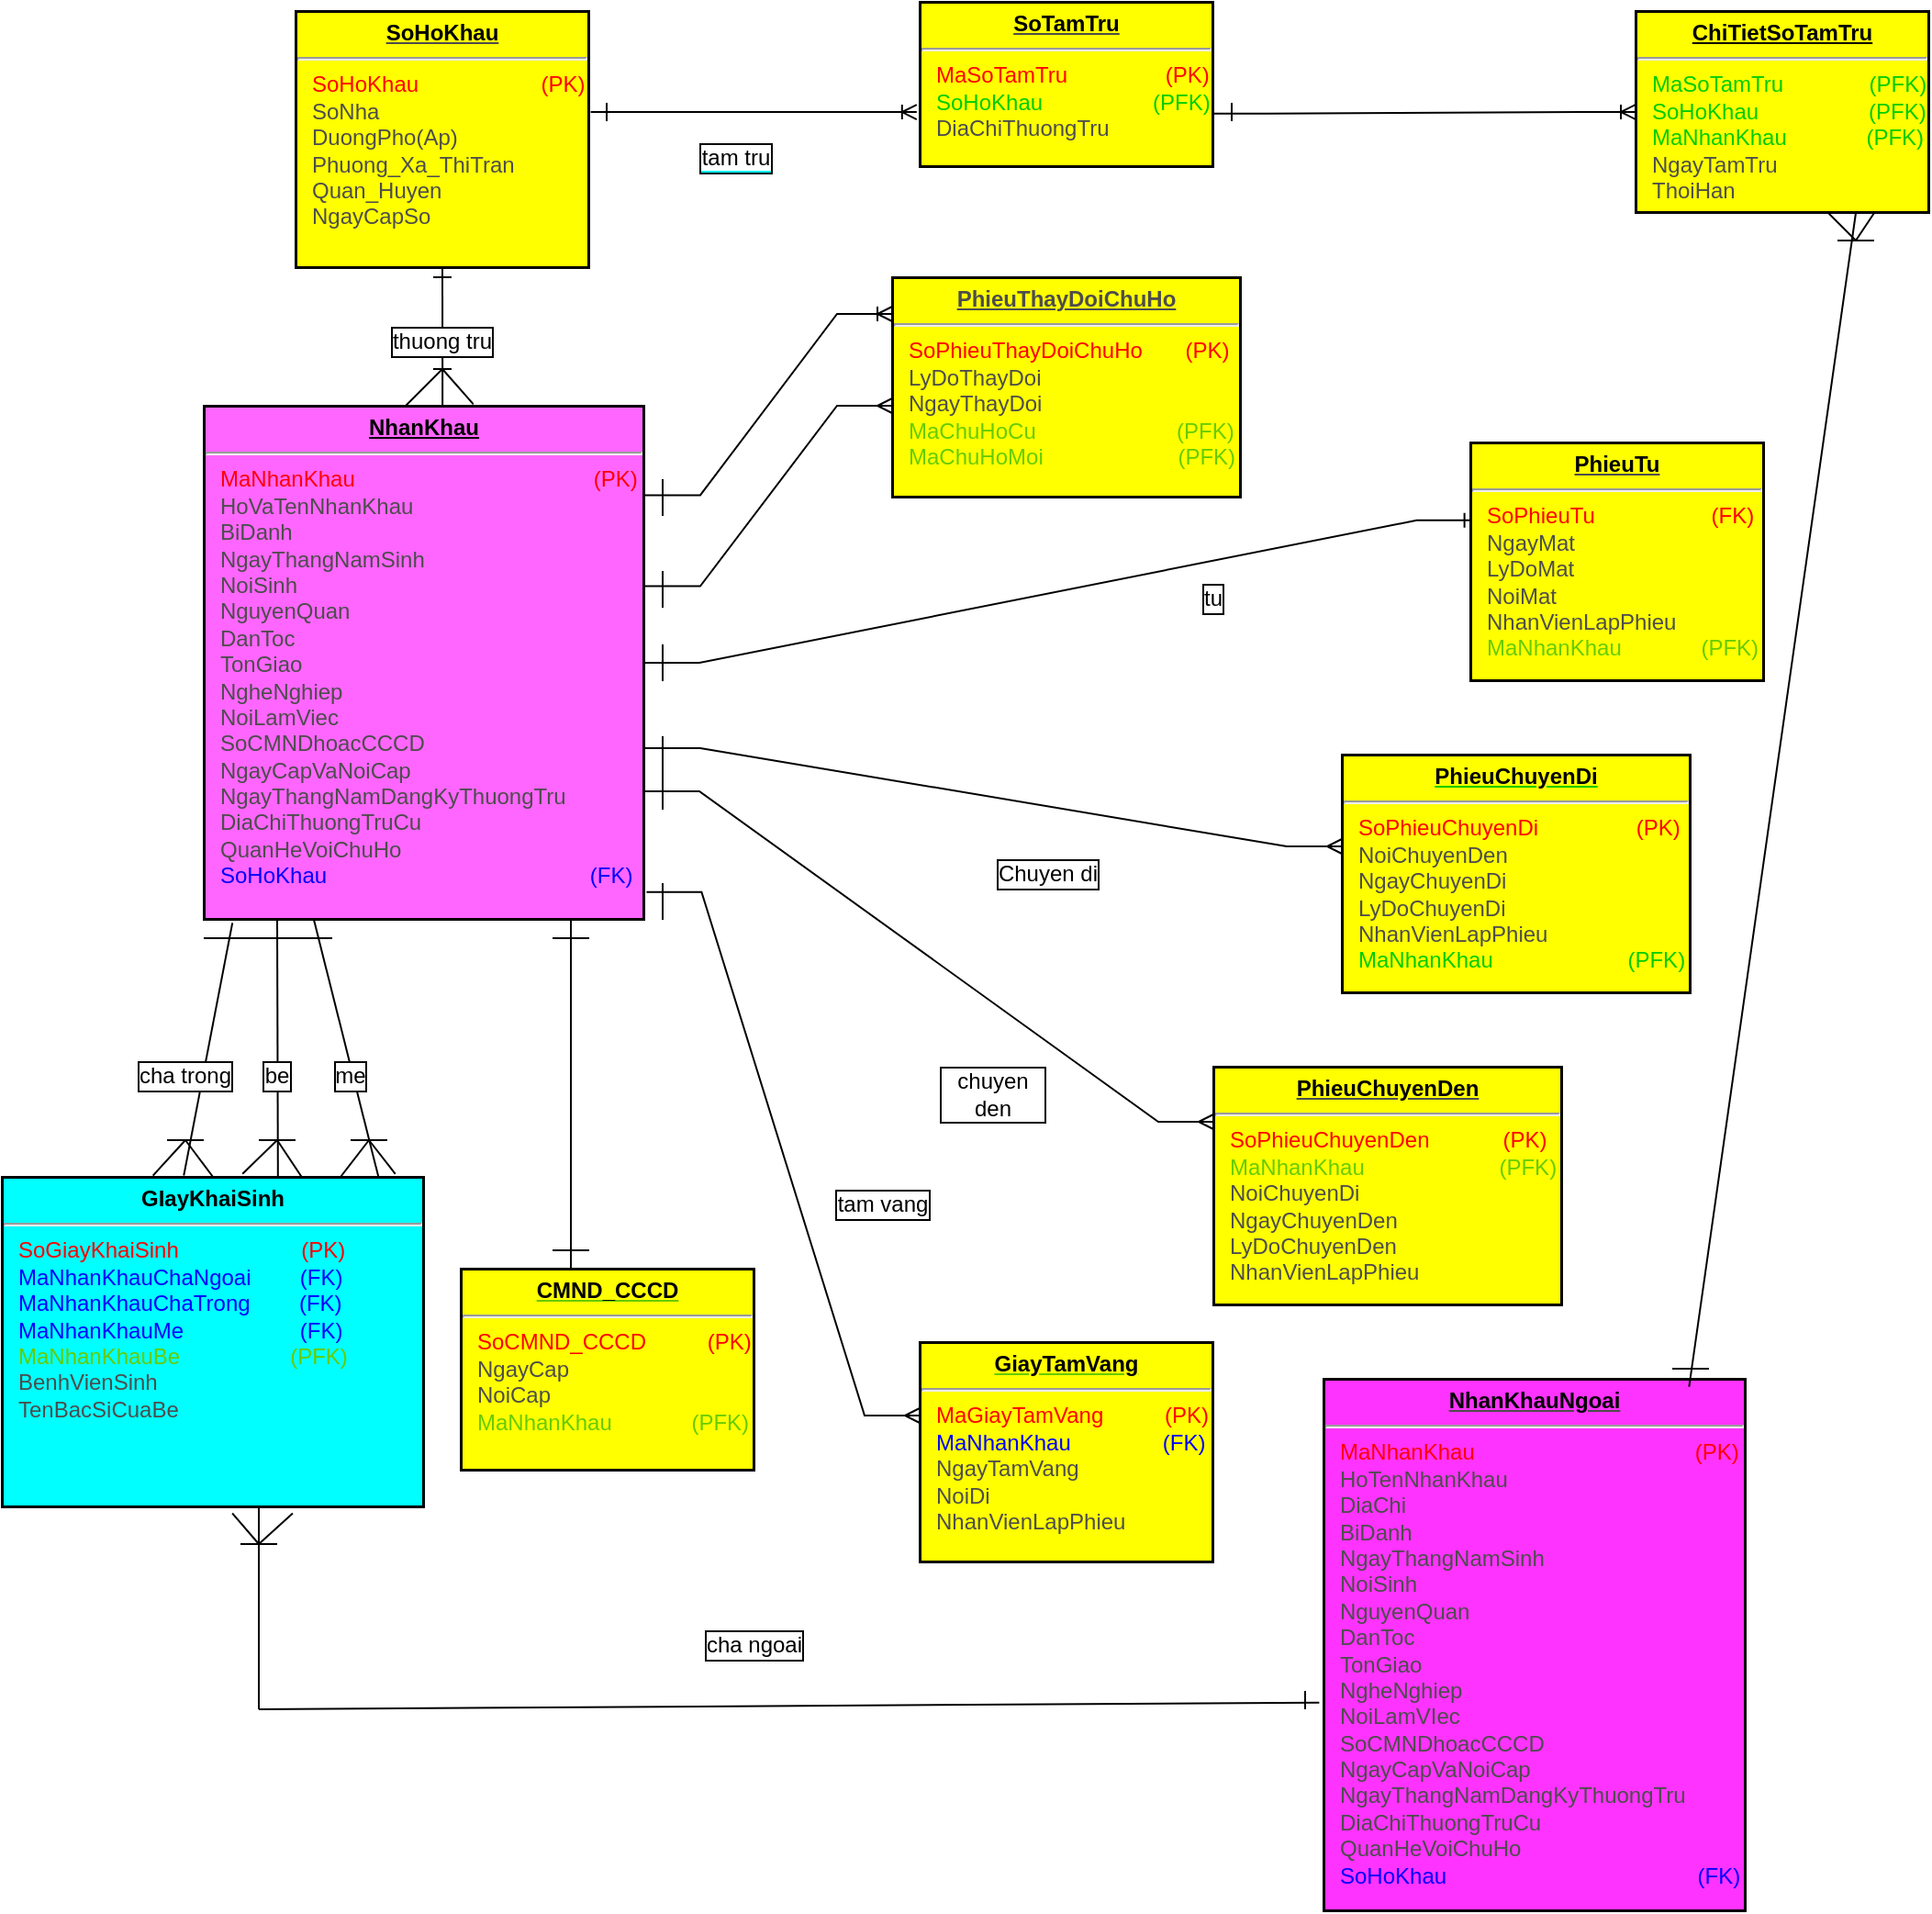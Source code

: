 <mxfile version="20.5.1" type="github">
  <diagram name="Page-1" id="b5b7bab2-c9e2-2cf4-8b2a-24fd1a2a6d21">
    <mxGraphModel dx="3642" dy="1144" grid="1" gridSize="10" guides="1" tooltips="1" connect="1" arrows="1" fold="1" page="1" pageScale="1" pageWidth="827" pageHeight="1169" background="none" math="0" shadow="0">
      <root>
        <mxCell id="0" />
        <mxCell id="1" parent="0" />
        <mxCell id="bSE3TNfAchcJcrdkZOnK-1" value="&lt;p style=&quot;margin:0px;margin-top:4px;text-align:center;text-decoration:underline;&quot;&gt;&lt;b&gt;NhanKhau&lt;/b&gt;&lt;/p&gt;&lt;hr&gt;&lt;p style=&quot;margin:0px;margin-left:8px;&quot;&gt;&lt;font color=&quot;#ff0000&quot;&gt;MaNhanKhau&amp;nbsp; &amp;nbsp; &amp;nbsp; &amp;nbsp; &amp;nbsp; &amp;nbsp; &amp;nbsp; &amp;nbsp; &amp;nbsp; &amp;nbsp; &amp;nbsp; &amp;nbsp; &amp;nbsp; &amp;nbsp; &amp;nbsp; &amp;nbsp; &amp;nbsp; &amp;nbsp; &amp;nbsp; &amp;nbsp;(PK)&lt;/font&gt;&lt;/p&gt;&lt;p style=&quot;margin:0px;margin-left:8px;&quot;&gt;&lt;font color=&quot;#4d4d4d&quot;&gt;HoVaTenNhanKhau&lt;/font&gt;&lt;/p&gt;&lt;p style=&quot;margin:0px;margin-left:8px;&quot;&gt;&lt;font color=&quot;#4d4d4d&quot;&gt;BiDanh&lt;br&gt;NgayThangNamSinh&lt;/font&gt;&lt;/p&gt;&lt;p style=&quot;margin:0px;margin-left:8px;&quot;&gt;&lt;font color=&quot;#4d4d4d&quot;&gt;NoiSinh&lt;/font&gt;&lt;/p&gt;&lt;p style=&quot;margin:0px;margin-left:8px;&quot;&gt;&lt;font color=&quot;#4d4d4d&quot;&gt;NguyenQuan&lt;/font&gt;&lt;/p&gt;&lt;p style=&quot;margin:0px;margin-left:8px;&quot;&gt;&lt;font color=&quot;#4d4d4d&quot;&gt;DanToc&lt;/font&gt;&lt;/p&gt;&lt;p style=&quot;margin:0px;margin-left:8px;&quot;&gt;&lt;font color=&quot;#4d4d4d&quot;&gt;TonGiao&lt;/font&gt;&lt;/p&gt;&lt;p style=&quot;margin:0px;margin-left:8px;&quot;&gt;&lt;font color=&quot;#4d4d4d&quot;&gt;NgheNghiep&lt;/font&gt;&lt;/p&gt;&lt;p style=&quot;margin:0px;margin-left:8px;&quot;&gt;&lt;font color=&quot;#4d4d4d&quot;&gt;NoiLamViec&lt;/font&gt;&lt;/p&gt;&lt;p style=&quot;margin:0px;margin-left:8px;&quot;&gt;&lt;font color=&quot;#4d4d4d&quot;&gt;SoCMNDhoacCCCD&lt;/font&gt;&lt;/p&gt;&lt;p style=&quot;margin:0px;margin-left:8px;&quot;&gt;&lt;font color=&quot;#4d4d4d&quot;&gt;NgayCapVaNoiCap&lt;/font&gt;&lt;/p&gt;&lt;p style=&quot;margin:0px;margin-left:8px;&quot;&gt;&lt;font color=&quot;#4d4d4d&quot;&gt;NgayThangNamDangKyThuongTru&lt;/font&gt;&lt;/p&gt;&lt;p style=&quot;margin:0px;margin-left:8px;&quot;&gt;&lt;font color=&quot;#4d4d4d&quot;&gt;DiaChiThuongTruCu&lt;/font&gt;&lt;/p&gt;&lt;p style=&quot;margin:0px;margin-left:8px;&quot;&gt;&lt;font color=&quot;#4d4d4d&quot;&gt;QuanHeVoiChuHo&lt;/font&gt;&lt;/p&gt;&lt;p style=&quot;margin:0px;margin-left:8px;&quot;&gt;&lt;font color=&quot;#0000ff&quot;&gt;SoHoKhau&amp;nbsp; &amp;nbsp; &amp;nbsp; &amp;nbsp; &amp;nbsp; &amp;nbsp; &amp;nbsp; &amp;nbsp; &amp;nbsp; &amp;nbsp; &amp;nbsp; &amp;nbsp; &amp;nbsp; &amp;nbsp; &amp;nbsp; &amp;nbsp; &amp;nbsp; &amp;nbsp; &amp;nbsp; &amp;nbsp; &amp;nbsp; &amp;nbsp;(FK)&lt;/font&gt;&lt;/p&gt;" style="verticalAlign=top;align=left;overflow=fill;fontSize=12;fontFamily=Helvetica;html=1;fontColor=#000000;labelBackgroundColor=#FF66FF;labelBorderColor=default;" vertex="1" parent="1">
          <mxGeometry x="-1210" y="340" width="240" height="280" as="geometry" />
        </mxCell>
        <mxCell id="bSE3TNfAchcJcrdkZOnK-2" value="&lt;p style=&quot;margin:0px;margin-top:4px;text-align:center;text-decoration:underline;&quot;&gt;&lt;b&gt;&lt;font color=&quot;#000000&quot;&gt;SoHoKhau&lt;/font&gt;&lt;/b&gt;&lt;/p&gt;&lt;hr&gt;&lt;p style=&quot;margin:0px;margin-left:8px;&quot;&gt;&lt;font color=&quot;#ff0000&quot;&gt;SoHoKhau&amp;nbsp; &amp;nbsp; &amp;nbsp; &amp;nbsp; &amp;nbsp; &amp;nbsp; &amp;nbsp; &amp;nbsp; &amp;nbsp; &amp;nbsp; (PK)&lt;/font&gt;&lt;/p&gt;&lt;p style=&quot;margin:0px;margin-left:8px;&quot;&gt;SoNha&lt;br&gt;DuongPho(Ap)&lt;br&gt;Phuong_Xa_ThiTran&lt;/p&gt;&lt;p style=&quot;margin:0px;margin-left:8px;&quot;&gt;Quan_Huyen&lt;/p&gt;&lt;p style=&quot;margin:0px;margin-left:8px;&quot;&gt;NgayCapSo&lt;/p&gt;" style="verticalAlign=top;align=left;overflow=fill;fontSize=12;fontFamily=Helvetica;html=1;labelBackgroundColor=#FFFF00;labelBorderColor=default;fontColor=#4D4D4D;" vertex="1" parent="1">
          <mxGeometry x="-1160" y="125" width="160" height="140" as="geometry" />
        </mxCell>
        <mxCell id="bSE3TNfAchcJcrdkZOnK-3" value="&lt;p style=&quot;margin:0px;margin-top:4px;text-align:center;text-decoration:underline;&quot;&gt;&lt;b&gt;&lt;font color=&quot;#000000&quot;&gt;SoTamTru&lt;/font&gt;&lt;/b&gt;&lt;/p&gt;&lt;hr&gt;&lt;p style=&quot;margin:0px;margin-left:8px;&quot;&gt;&lt;font color=&quot;#ff0000&quot;&gt;MaSoTamTru&amp;nbsp; &amp;nbsp; &amp;nbsp; &amp;nbsp; &amp;nbsp; &amp;nbsp; &amp;nbsp; &amp;nbsp; (PK)&lt;/font&gt;&lt;/p&gt;&lt;p style=&quot;margin:0px;margin-left:8px;&quot;&gt;&lt;font color=&quot;#00cc00&quot;&gt;SoHoKhau&amp;nbsp; &amp;nbsp; &amp;nbsp; &amp;nbsp; &amp;nbsp; &amp;nbsp; &amp;nbsp; &amp;nbsp; &amp;nbsp; (PFK)&lt;/font&gt;&lt;/p&gt;&lt;p style=&quot;margin:0px;margin-left:8px;&quot;&gt;DiaChiThuongTru&lt;/p&gt;" style="verticalAlign=top;align=left;overflow=fill;fontSize=12;fontFamily=Helvetica;html=1;labelBackgroundColor=#FFFF00;labelBorderColor=default;fontColor=#4D4D4D;" vertex="1" parent="1">
          <mxGeometry x="-820" y="120" width="160" height="90" as="geometry" />
        </mxCell>
        <mxCell id="bSE3TNfAchcJcrdkZOnK-4" value="&lt;p style=&quot;margin:0px;margin-top:4px;text-align:center;text-decoration:underline;&quot;&gt;&lt;b&gt;ChiTietSoTamTru&lt;/b&gt;&lt;/p&gt;&lt;hr&gt;&lt;p style=&quot;margin:0px;margin-left:8px;&quot;&gt;&lt;font color=&quot;#00cc00&quot;&gt;MaSoTamTru&amp;nbsp; &amp;nbsp; &amp;nbsp; &amp;nbsp; &amp;nbsp; &amp;nbsp; &amp;nbsp; (PFK)&lt;/font&gt;&lt;/p&gt;&lt;p style=&quot;margin:0px;margin-left:8px;&quot;&gt;&lt;font color=&quot;#00cc00&quot;&gt;SoHoKhau&amp;nbsp; &amp;nbsp; &amp;nbsp; &amp;nbsp; &amp;nbsp; &amp;nbsp; &amp;nbsp; &amp;nbsp; &amp;nbsp; (PFK)&lt;/font&gt;&lt;/p&gt;&lt;p style=&quot;margin:0px;margin-left:8px;&quot;&gt;&lt;font color=&quot;#00cc00&quot;&gt;MaNhanKhau&amp;nbsp; &amp;nbsp; &amp;nbsp; &amp;nbsp; &amp;nbsp; &amp;nbsp; &amp;nbsp;(PFK)&lt;/font&gt;&lt;/p&gt;&lt;p style=&quot;margin:0px;margin-left:8px;&quot;&gt;&lt;font color=&quot;#4d4d4d&quot;&gt;NgayTamTru&lt;/font&gt;&lt;/p&gt;&lt;p style=&quot;margin:0px;margin-left:8px;&quot;&gt;&lt;font color=&quot;#4d4d4d&quot;&gt;ThoiHan&lt;/font&gt;&lt;/p&gt;" style="verticalAlign=top;align=left;overflow=fill;fontSize=12;fontFamily=Helvetica;html=1;labelBackgroundColor=#FFFF00;labelBorderColor=default;fontColor=#000000;" vertex="1" parent="1">
          <mxGeometry x="-430" y="125" width="160" height="110" as="geometry" />
        </mxCell>
        <mxCell id="bSE3TNfAchcJcrdkZOnK-5" value="&lt;p style=&quot;margin:0px;margin-top:4px;text-align:center;text-decoration:underline;&quot;&gt;&lt;b&gt;PhieuThayDoiChuHo&lt;/b&gt;&lt;/p&gt;&lt;hr&gt;&lt;p style=&quot;margin:0px;margin-left:8px;&quot;&gt;&lt;font color=&quot;#ff0000&quot;&gt;SoPhieuThayDoiChuHo&lt;span style=&quot;white-space: pre;&quot;&gt;	&lt;/span&gt;&amp;nbsp; &amp;nbsp; &amp;nbsp; (PK)&lt;br&gt;&lt;/font&gt;LyDoThayDoi&lt;br&gt;&lt;/p&gt;&lt;p style=&quot;margin:0px;margin-left:8px;&quot;&gt;NgayThayDoi&lt;/p&gt;&lt;p style=&quot;margin:0px;margin-left:8px;&quot;&gt;&lt;font color=&quot;#66cc00&quot;&gt;MaChuHoCu&amp;nbsp; &amp;nbsp; &amp;nbsp; &amp;nbsp; &amp;nbsp; &amp;nbsp; &amp;nbsp; &amp;nbsp; &amp;nbsp; &amp;nbsp; &amp;nbsp; &amp;nbsp;(PFK)&lt;/font&gt;&lt;/p&gt;&lt;p style=&quot;margin:0px;margin-left:8px;&quot;&gt;&lt;font color=&quot;#66cc00&quot;&gt;MaChuHoMoi&amp;nbsp; &amp;nbsp; &amp;nbsp; &amp;nbsp; &amp;nbsp; &amp;nbsp; &amp;nbsp; &amp;nbsp; &amp;nbsp; &amp;nbsp; &amp;nbsp; (PFK)&lt;/font&gt;&lt;/p&gt;" style="verticalAlign=top;align=left;overflow=fill;fontSize=12;fontFamily=Helvetica;html=1;labelBackgroundColor=#FFFF00;labelBorderColor=default;fontColor=#4D4D4D;" vertex="1" parent="1">
          <mxGeometry x="-835" y="270" width="190" height="120" as="geometry" />
        </mxCell>
        <mxCell id="bSE3TNfAchcJcrdkZOnK-6" value="&lt;p style=&quot;margin:0px;margin-top:4px;text-align:center;text-decoration:underline;&quot;&gt;&lt;b&gt;&lt;font color=&quot;#000000&quot;&gt;PhieuTu&lt;/font&gt;&lt;/b&gt;&lt;/p&gt;&lt;hr&gt;&lt;p style=&quot;margin:0px;margin-left:8px;&quot;&gt;&lt;font color=&quot;#ff0000&quot;&gt;SoPhieuTu&amp;nbsp; &amp;nbsp; &amp;nbsp; &amp;nbsp; &amp;nbsp; &amp;nbsp; &amp;nbsp; &amp;nbsp; &amp;nbsp; &amp;nbsp;(FK)&lt;/font&gt;&amp;nbsp;&lt;br&gt;NgayMat&lt;/p&gt;&lt;p style=&quot;margin:0px;margin-left:8px;&quot;&gt;LyDoMat&lt;/p&gt;&lt;p style=&quot;margin:0px;margin-left:8px;&quot;&gt;NoiMat&lt;/p&gt;&lt;p style=&quot;margin:0px;margin-left:8px;&quot;&gt;NhanVienLapPhieu&lt;/p&gt;&lt;p style=&quot;margin:0px;margin-left:8px;&quot;&gt;&lt;font color=&quot;#66cc00&quot;&gt;MaNhanKhau&amp;nbsp; &amp;nbsp; &amp;nbsp; &amp;nbsp; &amp;nbsp; &amp;nbsp; &amp;nbsp;(PFK)&lt;/font&gt;&lt;/p&gt;" style="verticalAlign=top;align=left;overflow=fill;fontSize=12;fontFamily=Helvetica;html=1;labelBackgroundColor=#FFFF00;labelBorderColor=default;fontColor=#4D4D4D;" vertex="1" parent="1">
          <mxGeometry x="-520" y="360" width="160" height="130" as="geometry" />
        </mxCell>
        <mxCell id="bSE3TNfAchcJcrdkZOnK-7" value="&lt;p style=&quot;margin:0px;margin-top:4px;text-align:center;text-decoration:underline;&quot;&gt;&lt;b&gt;&lt;font color=&quot;#000000&quot;&gt;PhieuChuyenDi&lt;/font&gt;&lt;/b&gt;&lt;/p&gt;&lt;hr&gt;&lt;p style=&quot;margin:0px;margin-left:8px;&quot;&gt;&lt;font color=&quot;#ff0000&quot;&gt;SoPhieuChuyenDi&amp;nbsp; &amp;nbsp; &amp;nbsp; &amp;nbsp; &amp;nbsp; &amp;nbsp; &amp;nbsp; &amp;nbsp; (PK)&lt;/font&gt;&lt;br&gt;&lt;font color=&quot;#4d4d4d&quot;&gt;NoiChuyenDen&lt;br&gt;NgayChuyenDi&lt;/font&gt;&lt;/p&gt;&lt;p style=&quot;margin:0px;margin-left:8px;&quot;&gt;&lt;font color=&quot;#4d4d4d&quot;&gt;LyDoChuyenDi&lt;/font&gt;&lt;/p&gt;&lt;p style=&quot;margin:0px;margin-left:8px;&quot;&gt;&lt;font color=&quot;#4d4d4d&quot;&gt;NhanVienLapPhieu&lt;/font&gt;&lt;/p&gt;&lt;p style=&quot;margin:0px;margin-left:8px;&quot;&gt;MaNhanKhau&amp;nbsp; &amp;nbsp; &amp;nbsp; &amp;nbsp; &amp;nbsp; &amp;nbsp; &amp;nbsp; &amp;nbsp; &amp;nbsp; &amp;nbsp; &amp;nbsp; (PFK)&lt;/p&gt;" style="verticalAlign=top;align=left;overflow=fill;fontSize=12;fontFamily=Helvetica;html=1;labelBackgroundColor=#FFFF00;labelBorderColor=default;fontColor=#00CC00;" vertex="1" parent="1">
          <mxGeometry x="-590" y="530" width="190" height="130" as="geometry" />
        </mxCell>
        <mxCell id="bSE3TNfAchcJcrdkZOnK-8" value="&lt;p style=&quot;margin:0px;margin-top:4px;text-align:center;text-decoration:underline;&quot;&gt;&lt;b&gt;&lt;font color=&quot;#000000&quot;&gt;PhieuChuyenDen&lt;/font&gt;&lt;/b&gt;&lt;/p&gt;&lt;hr&gt;&lt;p style=&quot;margin:0px;margin-left:8px;&quot;&gt;&lt;font color=&quot;#ff0000&quot;&gt;SoPhieuChuyenDen&amp;nbsp; &amp;nbsp; &amp;nbsp; &amp;nbsp; &amp;nbsp; &amp;nbsp; (PK)&lt;/font&gt;&lt;br&gt;&lt;font color=&quot;#66cc00&quot;&gt;MaNhanKhau&amp;nbsp; &amp;nbsp; &amp;nbsp; &amp;nbsp; &amp;nbsp; &amp;nbsp; &amp;nbsp; &amp;nbsp; &amp;nbsp; &amp;nbsp; &amp;nbsp; (PFK)&lt;br&gt;&lt;/font&gt;NoiChuyenDi&lt;/p&gt;&lt;p style=&quot;margin:0px;margin-left:8px;&quot;&gt;NgayChuyenDen&lt;/p&gt;&lt;p style=&quot;margin:0px;margin-left:8px;&quot;&gt;LyDoChuyenDen&lt;/p&gt;&lt;p style=&quot;margin:0px;margin-left:8px;&quot;&gt;NhanVienLapPhieu&lt;/p&gt;" style="verticalAlign=top;align=left;overflow=fill;fontSize=12;fontFamily=Helvetica;html=1;labelBackgroundColor=#FFFF00;labelBorderColor=default;fontColor=#4D4D4D;" vertex="1" parent="1">
          <mxGeometry x="-660" y="700" width="190" height="130" as="geometry" />
        </mxCell>
        <mxCell id="bSE3TNfAchcJcrdkZOnK-9" value="&lt;p style=&quot;margin:0px;margin-top:4px;text-align:center;text-decoration:underline;&quot;&gt;&lt;b&gt;&lt;font color=&quot;#000000&quot;&gt;GiayTamVang&lt;/font&gt;&lt;/b&gt;&lt;/p&gt;&lt;hr&gt;&lt;p style=&quot;margin:0px;margin-left:8px;&quot;&gt;&lt;font color=&quot;#ff0000&quot;&gt;MaGiayTamVang&amp;nbsp; &amp;nbsp; &amp;nbsp; &amp;nbsp; &amp;nbsp; (PK)&lt;/font&gt;&amp;nbsp;&lt;br&gt;&lt;font color=&quot;#0000ff&quot;&gt;MaNhanKhau&amp;nbsp; &amp;nbsp; &amp;nbsp; &amp;nbsp; &amp;nbsp; &amp;nbsp; &amp;nbsp; &amp;nbsp;(FK)&lt;/font&gt;&lt;/p&gt;&lt;p style=&quot;margin:0px;margin-left:8px;&quot;&gt;&lt;font color=&quot;#4d4d4d&quot;&gt;NgayTamVang&lt;/font&gt;&lt;/p&gt;&lt;p style=&quot;margin:0px;margin-left:8px;&quot;&gt;&lt;font color=&quot;#4d4d4d&quot;&gt;NoiDi&lt;/font&gt;&lt;/p&gt;&lt;p style=&quot;margin:0px;margin-left:8px;&quot;&gt;&lt;font color=&quot;#4d4d4d&quot;&gt;NhanVienLapPhieu&lt;/font&gt;&lt;/p&gt;" style="verticalAlign=top;align=left;overflow=fill;fontSize=12;fontFamily=Helvetica;html=1;labelBackgroundColor=#FFFF00;labelBorderColor=default;fontColor=#66CC00;" vertex="1" parent="1">
          <mxGeometry x="-820" y="850" width="160" height="120" as="geometry" />
        </mxCell>
        <mxCell id="bSE3TNfAchcJcrdkZOnK-10" value="&lt;p style=&quot;margin:0px;margin-top:4px;text-align:center;text-decoration:underline;&quot;&gt;&lt;b&gt;&lt;font color=&quot;#000000&quot;&gt;CMND_CCCD&lt;/font&gt;&lt;/b&gt;&lt;/p&gt;&lt;hr&gt;&lt;p style=&quot;margin:0px;margin-left:8px;&quot;&gt;&lt;font color=&quot;#ff0000&quot;&gt;SoCMND_CCCD&amp;nbsp; &amp;nbsp; &amp;nbsp; &amp;nbsp; &amp;nbsp; (PK)&lt;/font&gt;&amp;nbsp;&lt;br&gt;&lt;font color=&quot;#4d4d4d&quot;&gt;NgayCap&lt;br&gt;&lt;/font&gt;&lt;/p&gt;&lt;p style=&quot;margin:0px;margin-left:8px;&quot;&gt;&lt;font color=&quot;#4d4d4d&quot;&gt;NoiCap&lt;/font&gt;&lt;/p&gt;&lt;p style=&quot;margin:0px;margin-left:8px;&quot;&gt;MaNhanKhau&amp;nbsp; &amp;nbsp; &amp;nbsp; &amp;nbsp; &amp;nbsp; &amp;nbsp; &amp;nbsp;(PFK)&lt;/p&gt;" style="verticalAlign=top;align=left;overflow=fill;fontSize=12;fontFamily=Helvetica;html=1;labelBackgroundColor=#FFFF00;labelBorderColor=default;fontColor=#66CC00;" vertex="1" parent="1">
          <mxGeometry x="-1070" y="810" width="160" height="110" as="geometry" />
        </mxCell>
        <mxCell id="bSE3TNfAchcJcrdkZOnK-11" value="&lt;p style=&quot;margin:0px;margin-top:4px;text-align:center;text-decoration:underline;&quot;&gt;&lt;b&gt;&lt;font color=&quot;#000000&quot;&gt;NhanKhauNgoai&lt;/font&gt;&lt;/b&gt;&lt;/p&gt;&lt;hr&gt;&lt;p style=&quot;margin:0px;margin-left:8px;&quot;&gt;&lt;font color=&quot;#ff0000&quot;&gt;MaNhanKhau&amp;nbsp; &amp;nbsp; &amp;nbsp; &amp;nbsp; &amp;nbsp; &amp;nbsp; &amp;nbsp; &amp;nbsp; &amp;nbsp; &amp;nbsp; &amp;nbsp; &amp;nbsp; &amp;nbsp; &amp;nbsp; &amp;nbsp; &amp;nbsp; &amp;nbsp; &amp;nbsp; (PK)&lt;/font&gt;&lt;br&gt;HoTenNhanKhau&lt;br&gt;DiaChi&lt;/p&gt;&lt;p style=&quot;margin:0px;margin-left:8px;&quot;&gt;BiDanh&lt;/p&gt;&lt;p style=&quot;margin:0px;margin-left:8px;&quot;&gt;NgayThangNamSinh&lt;/p&gt;&lt;p style=&quot;margin:0px;margin-left:8px;&quot;&gt;NoiSinh&lt;/p&gt;&lt;p style=&quot;margin:0px;margin-left:8px;&quot;&gt;NguyenQuan&lt;/p&gt;&lt;p style=&quot;margin:0px;margin-left:8px;&quot;&gt;DanToc&lt;/p&gt;&lt;p style=&quot;margin:0px;margin-left:8px;&quot;&gt;TonGiao&lt;/p&gt;&lt;p style=&quot;margin:0px;margin-left:8px;&quot;&gt;NgheNghiep&lt;/p&gt;&lt;p style=&quot;margin:0px;margin-left:8px;&quot;&gt;NoiLamVIec&lt;/p&gt;&lt;p style=&quot;margin:0px;margin-left:8px;&quot;&gt;SoCMNDhoacCCCD&lt;/p&gt;&lt;p style=&quot;color: rgb(0, 0, 0); margin: 0px 0px 0px 8px;&quot;&gt;&lt;font color=&quot;#4d4d4d&quot;&gt;NgayCapVaNoiCap&lt;/font&gt;&lt;/p&gt;&lt;p style=&quot;color: rgb(0, 0, 0); margin: 0px 0px 0px 8px;&quot;&gt;&lt;font color=&quot;#4d4d4d&quot;&gt;NgayThangNamDangKyThuongTru&lt;/font&gt;&lt;/p&gt;&lt;p style=&quot;color: rgb(0, 0, 0); margin: 0px 0px 0px 8px;&quot;&gt;&lt;font color=&quot;#4d4d4d&quot;&gt;DiaChiThuongTruCu&lt;/font&gt;&lt;/p&gt;&lt;p style=&quot;color: rgb(0, 0, 0); margin: 0px 0px 0px 8px;&quot;&gt;&lt;font color=&quot;#4d4d4d&quot;&gt;QuanHeVoiChuHo&lt;/font&gt;&lt;/p&gt;&lt;p style=&quot;color: rgb(0, 0, 0); margin: 0px 0px 0px 8px;&quot;&gt;&lt;font color=&quot;#0000ff&quot;&gt;SoHoKhau&amp;nbsp; &amp;nbsp; &amp;nbsp; &amp;nbsp; &amp;nbsp; &amp;nbsp; &amp;nbsp; &amp;nbsp; &amp;nbsp; &amp;nbsp; &amp;nbsp; &amp;nbsp; &amp;nbsp; &amp;nbsp; &amp;nbsp; &amp;nbsp; &amp;nbsp; &amp;nbsp; &amp;nbsp; &amp;nbsp; &amp;nbsp;(FK)&lt;/font&gt;&lt;/p&gt;&lt;p style=&quot;margin:0px;margin-left:8px;&quot;&gt;&lt;br&gt;&lt;/p&gt;" style="verticalAlign=top;align=left;overflow=fill;fontSize=12;fontFamily=Helvetica;html=1;labelBackgroundColor=#FF33FF;labelBorderColor=default;fontColor=#4D4D4D;" vertex="1" parent="1">
          <mxGeometry x="-600" y="870" width="230" height="290" as="geometry" />
        </mxCell>
        <mxCell id="bSE3TNfAchcJcrdkZOnK-12" value="&lt;p style=&quot;margin:0px;margin-top:4px;text-align:center;text-decoration:underline;&quot;&gt;&lt;b&gt;&lt;font color=&quot;#000000&quot;&gt;GIayKhaiSinh&lt;/font&gt;&lt;/b&gt;&lt;/p&gt;&lt;hr&gt;&lt;p style=&quot;margin:0px;margin-left:8px;&quot;&gt;&lt;font color=&quot;#ff0000&quot;&gt;SoGiayKhaiSinh&amp;nbsp; &amp;nbsp; &amp;nbsp; &amp;nbsp; &amp;nbsp; &amp;nbsp; &amp;nbsp; &amp;nbsp; &amp;nbsp; &amp;nbsp; (PK)&lt;/font&gt;&lt;/p&gt;&lt;p style=&quot;margin:0px;margin-left:8px;&quot;&gt;&lt;font color=&quot;#0000ff&quot;&gt;MaNhanKhauChaNgoai&amp;nbsp; &amp;nbsp; &amp;nbsp; &amp;nbsp; (FK)&lt;/font&gt;&lt;/p&gt;&lt;p style=&quot;margin:0px;margin-left:8px;&quot;&gt;&lt;font color=&quot;#0000ff&quot;&gt;MaNhanKhauChaTrong&amp;nbsp; &amp;nbsp; &amp;nbsp; &amp;nbsp; (FK)&lt;/font&gt;&lt;/p&gt;&lt;p style=&quot;margin:0px;margin-left:8px;&quot;&gt;&lt;font color=&quot;#0000ff&quot;&gt;MaNhanKhauMe&amp;nbsp; &amp;nbsp; &amp;nbsp; &amp;nbsp; &amp;nbsp; &amp;nbsp; &amp;nbsp; &amp;nbsp; &amp;nbsp; &amp;nbsp;(FK)&lt;/font&gt;&lt;/p&gt;&lt;p style=&quot;margin:0px;margin-left:8px;&quot;&gt;&lt;font color=&quot;#66cc00&quot;&gt;MaNhanKhauBe&amp;nbsp; &amp;nbsp; &amp;nbsp; &amp;nbsp; &amp;nbsp; &amp;nbsp; &amp;nbsp; &amp;nbsp; &amp;nbsp; (PFK)&lt;/font&gt;&lt;/p&gt;&lt;p style=&quot;margin:0px;margin-left:8px;&quot;&gt;&lt;font color=&quot;#4d4d4d&quot;&gt;BenhVienSinh&lt;/font&gt;&lt;/p&gt;&lt;p style=&quot;margin:0px;margin-left:8px;&quot;&gt;&lt;font color=&quot;#4d4d4d&quot;&gt;TenBacSiCuaBe&lt;/font&gt;&lt;/p&gt;" style="verticalAlign=top;align=left;overflow=fill;fontSize=12;fontFamily=Helvetica;html=1;labelBackgroundColor=#00FFFF;labelBorderColor=default;fontColor=#00FFFF;" vertex="1" parent="1">
          <mxGeometry x="-1320" y="760" width="230" height="180" as="geometry" />
        </mxCell>
        <mxCell id="bSE3TNfAchcJcrdkZOnK-13" value="" style="edgeStyle=entityRelationEdgeStyle;fontSize=12;html=1;endArrow=ERoneToMany;rounded=0;fontColor=#66CC00;entryX=-0.01;entryY=0.667;entryDx=0;entryDy=0;entryPerimeter=0;exitX=1.005;exitY=0.393;exitDx=0;exitDy=0;exitPerimeter=0;" edge="1" parent="1" source="bSE3TNfAchcJcrdkZOnK-2" target="bSE3TNfAchcJcrdkZOnK-3">
          <mxGeometry width="100" height="100" relative="1" as="geometry">
            <mxPoint x="-980" y="250" as="sourcePoint" />
            <mxPoint x="-880" y="150" as="targetPoint" />
          </mxGeometry>
        </mxCell>
        <mxCell id="bSE3TNfAchcJcrdkZOnK-14" value="" style="endArrow=none;html=1;rounded=0;fontColor=#66CC00;" edge="1" parent="1">
          <mxGeometry width="50" height="50" relative="1" as="geometry">
            <mxPoint x="-990.5" y="185" as="sourcePoint" />
            <mxPoint x="-990.5" y="175" as="targetPoint" />
          </mxGeometry>
        </mxCell>
        <mxCell id="bSE3TNfAchcJcrdkZOnK-19" value="" style="edgeStyle=entityRelationEdgeStyle;fontSize=12;html=1;endArrow=ERoneToMany;rounded=0;fontColor=#66CC00;exitX=1;exitY=0.676;exitDx=0;exitDy=0;exitPerimeter=0;" edge="1" parent="1" source="bSE3TNfAchcJcrdkZOnK-3">
          <mxGeometry width="100" height="100" relative="1" as="geometry">
            <mxPoint x="-530" y="280" as="sourcePoint" />
            <mxPoint x="-430" y="180" as="targetPoint" />
          </mxGeometry>
        </mxCell>
        <mxCell id="bSE3TNfAchcJcrdkZOnK-20" value="" style="endArrow=none;html=1;rounded=0;fontColor=#66CC00;" edge="1" parent="1">
          <mxGeometry width="50" height="50" relative="1" as="geometry">
            <mxPoint x="-650" y="185" as="sourcePoint" />
            <mxPoint x="-650" y="175" as="targetPoint" />
          </mxGeometry>
        </mxCell>
        <mxCell id="bSE3TNfAchcJcrdkZOnK-23" value="" style="endArrow=none;html=1;rounded=0;fontColor=#66CC00;entryX=0.5;entryY=1;entryDx=0;entryDy=0;exitX=0.542;exitY=0;exitDx=0;exitDy=0;exitPerimeter=0;" edge="1" parent="1" source="bSE3TNfAchcJcrdkZOnK-1" target="bSE3TNfAchcJcrdkZOnK-2">
          <mxGeometry width="50" height="50" relative="1" as="geometry">
            <mxPoint x="-960" y="285" as="sourcePoint" />
            <mxPoint x="-910" y="235" as="targetPoint" />
          </mxGeometry>
        </mxCell>
        <mxCell id="bSE3TNfAchcJcrdkZOnK-25" value="" style="endArrow=none;html=1;rounded=0;fontColor=#66CC00;" edge="1" parent="1">
          <mxGeometry width="50" height="50" relative="1" as="geometry">
            <mxPoint x="-1085" y="270" as="sourcePoint" />
            <mxPoint x="-1075" y="270" as="targetPoint" />
          </mxGeometry>
        </mxCell>
        <mxCell id="bSE3TNfAchcJcrdkZOnK-26" value="" style="endArrow=none;html=1;rounded=0;fontColor=#66CC00;" edge="1" parent="1">
          <mxGeometry width="50" height="50" relative="1" as="geometry">
            <mxPoint x="-1085" y="320" as="sourcePoint" />
            <mxPoint x="-1075" y="320" as="targetPoint" />
          </mxGeometry>
        </mxCell>
        <mxCell id="bSE3TNfAchcJcrdkZOnK-33" value="" style="endArrow=none;html=1;rounded=0;fontColor=#66CC00;" edge="1" parent="1">
          <mxGeometry width="50" height="50" relative="1" as="geometry">
            <mxPoint x="-1100" y="340" as="sourcePoint" />
            <mxPoint x="-1080" y="320" as="targetPoint" />
          </mxGeometry>
        </mxCell>
        <mxCell id="bSE3TNfAchcJcrdkZOnK-34" value="" style="endArrow=none;html=1;rounded=0;fontColor=#66CC00;exitX=0.612;exitY=-0.003;exitDx=0;exitDy=0;exitPerimeter=0;" edge="1" parent="1" source="bSE3TNfAchcJcrdkZOnK-1">
          <mxGeometry width="50" height="50" relative="1" as="geometry">
            <mxPoint x="-1130" y="370" as="sourcePoint" />
            <mxPoint x="-1080" y="320" as="targetPoint" />
          </mxGeometry>
        </mxCell>
        <mxCell id="bSE3TNfAchcJcrdkZOnK-35" value="" style="edgeStyle=entityRelationEdgeStyle;fontSize=12;html=1;endArrow=ERoneToMany;rounded=0;fontColor=#66CC00;exitX=1.002;exitY=0.174;exitDx=0;exitDy=0;exitPerimeter=0;" edge="1" parent="1" source="bSE3TNfAchcJcrdkZOnK-1">
          <mxGeometry width="100" height="100" relative="1" as="geometry">
            <mxPoint x="-935" y="390" as="sourcePoint" />
            <mxPoint x="-835" y="290" as="targetPoint" />
          </mxGeometry>
        </mxCell>
        <mxCell id="bSE3TNfAchcJcrdkZOnK-36" value="" style="edgeStyle=entityRelationEdgeStyle;fontSize=12;html=1;endArrow=ERmany;rounded=0;fontColor=#66CC00;exitX=1.002;exitY=0.351;exitDx=0;exitDy=0;exitPerimeter=0;" edge="1" parent="1" source="bSE3TNfAchcJcrdkZOnK-1">
          <mxGeometry width="100" height="100" relative="1" as="geometry">
            <mxPoint x="-935" y="440" as="sourcePoint" />
            <mxPoint x="-835" y="340" as="targetPoint" />
          </mxGeometry>
        </mxCell>
        <mxCell id="bSE3TNfAchcJcrdkZOnK-37" value="" style="edgeStyle=entityRelationEdgeStyle;fontSize=12;html=1;endArrow=ERone;endFill=1;rounded=0;fontColor=#66CC00;entryX=0.005;entryY=0.326;entryDx=0;entryDy=0;entryPerimeter=0;" edge="1" parent="1" source="bSE3TNfAchcJcrdkZOnK-1" target="bSE3TNfAchcJcrdkZOnK-6">
          <mxGeometry width="100" height="100" relative="1" as="geometry">
            <mxPoint x="-615" y="500" as="sourcePoint" />
            <mxPoint x="-530" y="400" as="targetPoint" />
          </mxGeometry>
        </mxCell>
        <mxCell id="bSE3TNfAchcJcrdkZOnK-38" value="" style="edgeStyle=entityRelationEdgeStyle;fontSize=12;html=1;endArrow=ERmany;rounded=0;fontColor=#66CC00;exitX=1.002;exitY=0.666;exitDx=0;exitDy=0;exitPerimeter=0;" edge="1" parent="1" source="bSE3TNfAchcJcrdkZOnK-1">
          <mxGeometry width="100" height="100" relative="1" as="geometry">
            <mxPoint x="-690" y="680" as="sourcePoint" />
            <mxPoint x="-590" y="580" as="targetPoint" />
          </mxGeometry>
        </mxCell>
        <mxCell id="bSE3TNfAchcJcrdkZOnK-39" value="" style="edgeStyle=entityRelationEdgeStyle;fontSize=12;html=1;endArrow=ERmany;rounded=0;fontColor=#66CC00;exitX=1;exitY=0.75;exitDx=0;exitDy=0;" edge="1" parent="1" source="bSE3TNfAchcJcrdkZOnK-1">
          <mxGeometry width="100" height="100" relative="1" as="geometry">
            <mxPoint x="-760" y="830" as="sourcePoint" />
            <mxPoint x="-660" y="730" as="targetPoint" />
          </mxGeometry>
        </mxCell>
        <mxCell id="bSE3TNfAchcJcrdkZOnK-40" value="" style="edgeStyle=entityRelationEdgeStyle;fontSize=12;html=1;endArrow=ERmany;rounded=0;fontColor=#66CC00;exitX=1.005;exitY=0.946;exitDx=0;exitDy=0;exitPerimeter=0;" edge="1" parent="1" source="bSE3TNfAchcJcrdkZOnK-1">
          <mxGeometry width="100" height="100" relative="1" as="geometry">
            <mxPoint x="-920" y="990" as="sourcePoint" />
            <mxPoint x="-820" y="890" as="targetPoint" />
          </mxGeometry>
        </mxCell>
        <mxCell id="bSE3TNfAchcJcrdkZOnK-41" value="" style="endArrow=none;html=1;rounded=0;fontColor=#66CC00;" edge="1" parent="1">
          <mxGeometry width="50" height="50" relative="1" as="geometry">
            <mxPoint x="-960" y="400" as="sourcePoint" />
            <mxPoint x="-960" y="380" as="targetPoint" />
          </mxGeometry>
        </mxCell>
        <mxCell id="bSE3TNfAchcJcrdkZOnK-43" value="" style="endArrow=none;html=1;rounded=0;fontColor=#66CC00;" edge="1" parent="1">
          <mxGeometry width="50" height="50" relative="1" as="geometry">
            <mxPoint x="-960" y="450" as="sourcePoint" />
            <mxPoint x="-960" y="430" as="targetPoint" />
          </mxGeometry>
        </mxCell>
        <mxCell id="bSE3TNfAchcJcrdkZOnK-45" value="" style="endArrow=none;html=1;rounded=0;fontColor=#66CC00;" edge="1" parent="1">
          <mxGeometry width="50" height="50" relative="1" as="geometry">
            <mxPoint x="-960" y="490" as="sourcePoint" />
            <mxPoint x="-960" y="470" as="targetPoint" />
          </mxGeometry>
        </mxCell>
        <mxCell id="bSE3TNfAchcJcrdkZOnK-46" value="" style="endArrow=none;html=1;rounded=0;fontColor=#66CC00;" edge="1" parent="1">
          <mxGeometry width="50" height="50" relative="1" as="geometry">
            <mxPoint x="-960" y="540" as="sourcePoint" />
            <mxPoint x="-960" y="520" as="targetPoint" />
          </mxGeometry>
        </mxCell>
        <mxCell id="bSE3TNfAchcJcrdkZOnK-47" value="" style="endArrow=none;html=1;rounded=0;fontColor=#66CC00;" edge="1" parent="1">
          <mxGeometry width="50" height="50" relative="1" as="geometry">
            <mxPoint x="-960" y="560" as="sourcePoint" />
            <mxPoint x="-960" y="540" as="targetPoint" />
          </mxGeometry>
        </mxCell>
        <mxCell id="bSE3TNfAchcJcrdkZOnK-48" value="" style="endArrow=none;html=1;rounded=0;fontColor=#66CC00;" edge="1" parent="1">
          <mxGeometry width="50" height="50" relative="1" as="geometry">
            <mxPoint x="-960" y="620" as="sourcePoint" />
            <mxPoint x="-960" y="600" as="targetPoint" />
          </mxGeometry>
        </mxCell>
        <mxCell id="bSE3TNfAchcJcrdkZOnK-51" value="" style="endArrow=none;html=1;rounded=0;fontColor=#66CC00;" edge="1" parent="1">
          <mxGeometry width="50" height="50" relative="1" as="geometry">
            <mxPoint x="-1020" y="630" as="sourcePoint" />
            <mxPoint x="-1000" y="630" as="targetPoint" />
          </mxGeometry>
        </mxCell>
        <mxCell id="bSE3TNfAchcJcrdkZOnK-52" value="" style="endArrow=none;html=1;rounded=0;fontColor=#66CC00;exitX=0.375;exitY=0;exitDx=0;exitDy=0;exitPerimeter=0;" edge="1" parent="1" source="bSE3TNfAchcJcrdkZOnK-10">
          <mxGeometry width="50" height="50" relative="1" as="geometry">
            <mxPoint x="-1060" y="670" as="sourcePoint" />
            <mxPoint x="-1010" y="620" as="targetPoint" />
          </mxGeometry>
        </mxCell>
        <mxCell id="bSE3TNfAchcJcrdkZOnK-53" value="" style="endArrow=none;html=1;rounded=0;fontColor=#66CC00;" edge="1" parent="1">
          <mxGeometry width="50" height="50" relative="1" as="geometry">
            <mxPoint x="-1020" y="800" as="sourcePoint" />
            <mxPoint x="-1000" y="800" as="targetPoint" />
          </mxGeometry>
        </mxCell>
        <mxCell id="bSE3TNfAchcJcrdkZOnK-54" value="" style="endArrow=none;html=1;rounded=0;fontColor=#66CC00;entryX=0.75;entryY=1;entryDx=0;entryDy=0;exitX=0.866;exitY=0.015;exitDx=0;exitDy=0;exitPerimeter=0;" edge="1" parent="1" source="bSE3TNfAchcJcrdkZOnK-11" target="bSE3TNfAchcJcrdkZOnK-4">
          <mxGeometry width="50" height="50" relative="1" as="geometry">
            <mxPoint x="-470" y="330" as="sourcePoint" />
            <mxPoint x="-420" y="280" as="targetPoint" />
          </mxGeometry>
        </mxCell>
        <mxCell id="bSE3TNfAchcJcrdkZOnK-55" value="" style="endArrow=none;html=1;rounded=0;fontColor=#66CC00;" edge="1" parent="1">
          <mxGeometry width="50" height="50" relative="1" as="geometry">
            <mxPoint x="-410" y="864.5" as="sourcePoint" />
            <mxPoint x="-390" y="864.5" as="targetPoint" />
            <Array as="points">
              <mxPoint x="-410" y="864.5" />
            </Array>
          </mxGeometry>
        </mxCell>
        <mxCell id="bSE3TNfAchcJcrdkZOnK-56" value="" style="endArrow=none;html=1;rounded=0;fontColor=#66CC00;" edge="1" parent="1">
          <mxGeometry width="50" height="50" relative="1" as="geometry">
            <mxPoint x="-320" y="250" as="sourcePoint" />
            <mxPoint x="-300" y="250" as="targetPoint" />
          </mxGeometry>
        </mxCell>
        <mxCell id="bSE3TNfAchcJcrdkZOnK-57" value="" style="endArrow=none;html=1;rounded=0;fontColor=#66CC00;" edge="1" parent="1">
          <mxGeometry width="50" height="50" relative="1" as="geometry">
            <mxPoint x="-310" y="250" as="sourcePoint" />
            <mxPoint x="-300" y="235" as="targetPoint" />
          </mxGeometry>
        </mxCell>
        <mxCell id="bSE3TNfAchcJcrdkZOnK-58" value="" style="endArrow=none;html=1;rounded=0;fontColor=#66CC00;" edge="1" parent="1">
          <mxGeometry width="50" height="50" relative="1" as="geometry">
            <mxPoint x="-310" y="250" as="sourcePoint" />
            <mxPoint x="-325" y="235" as="targetPoint" />
          </mxGeometry>
        </mxCell>
        <mxCell id="bSE3TNfAchcJcrdkZOnK-59" value="" style="endArrow=none;html=1;rounded=0;fontColor=#66CC00;exitX=0.893;exitY=0.005;exitDx=0;exitDy=0;exitPerimeter=0;" edge="1" parent="1" source="bSE3TNfAchcJcrdkZOnK-12">
          <mxGeometry width="50" height="50" relative="1" as="geometry">
            <mxPoint x="-1200" y="670" as="sourcePoint" />
            <mxPoint x="-1150" y="620" as="targetPoint" />
          </mxGeometry>
        </mxCell>
        <mxCell id="bSE3TNfAchcJcrdkZOnK-60" value="" style="endArrow=none;html=1;rounded=0;fontColor=#66CC00;" edge="1" parent="1">
          <mxGeometry width="50" height="50" relative="1" as="geometry">
            <mxPoint x="-1140" y="630" as="sourcePoint" />
            <mxPoint x="-1160" y="630" as="targetPoint" />
          </mxGeometry>
        </mxCell>
        <mxCell id="bSE3TNfAchcJcrdkZOnK-61" value="" style="endArrow=none;html=1;rounded=0;fontColor=#66CC00;" edge="1" parent="1">
          <mxGeometry width="50" height="50" relative="1" as="geometry">
            <mxPoint x="-1130" y="740" as="sourcePoint" />
            <mxPoint x="-1110" y="740" as="targetPoint" />
          </mxGeometry>
        </mxCell>
        <mxCell id="bSE3TNfAchcJcrdkZOnK-62" value="" style="endArrow=none;html=1;rounded=0;fontColor=#66CC00;" edge="1" parent="1" target="bSE3TNfAchcJcrdkZOnK-12">
          <mxGeometry width="50" height="50" relative="1" as="geometry">
            <mxPoint x="-1120" y="740" as="sourcePoint" />
            <mxPoint x="-1080" y="650" as="targetPoint" />
          </mxGeometry>
        </mxCell>
        <mxCell id="bSE3TNfAchcJcrdkZOnK-63" value="" style="endArrow=none;html=1;rounded=0;fontColor=#66CC00;entryX=0.932;entryY=-0.009;entryDx=0;entryDy=0;entryPerimeter=0;" edge="1" parent="1" target="bSE3TNfAchcJcrdkZOnK-12">
          <mxGeometry width="50" height="50" relative="1" as="geometry">
            <mxPoint x="-1120" y="740" as="sourcePoint" />
            <mxPoint x="-1080" y="650" as="targetPoint" />
          </mxGeometry>
        </mxCell>
        <mxCell id="bSE3TNfAchcJcrdkZOnK-65" value="" style="endArrow=none;html=1;rounded=0;fontColor=#66CC00;exitX=0.654;exitY=0;exitDx=0;exitDy=0;exitPerimeter=0;" edge="1" parent="1" source="bSE3TNfAchcJcrdkZOnK-12">
          <mxGeometry width="50" height="50" relative="1" as="geometry">
            <mxPoint x="-1220" y="670" as="sourcePoint" />
            <mxPoint x="-1170" y="620" as="targetPoint" />
          </mxGeometry>
        </mxCell>
        <mxCell id="bSE3TNfAchcJcrdkZOnK-66" value="" style="endArrow=none;html=1;rounded=0;fontColor=#66CC00;" edge="1" parent="1">
          <mxGeometry width="50" height="50" relative="1" as="geometry">
            <mxPoint x="-1180" y="630" as="sourcePoint" />
            <mxPoint x="-1160" y="630" as="targetPoint" />
          </mxGeometry>
        </mxCell>
        <mxCell id="bSE3TNfAchcJcrdkZOnK-67" value="" style="endArrow=none;html=1;rounded=0;fontColor=#66CC00;" edge="1" parent="1">
          <mxGeometry width="50" height="50" relative="1" as="geometry">
            <mxPoint x="-1180" y="740" as="sourcePoint" />
            <mxPoint x="-1160" y="740" as="targetPoint" />
          </mxGeometry>
        </mxCell>
        <mxCell id="bSE3TNfAchcJcrdkZOnK-68" value="" style="endArrow=none;html=1;rounded=0;fontColor=#66CC00;exitX=0.57;exitY=-0.009;exitDx=0;exitDy=0;exitPerimeter=0;" edge="1" parent="1" source="bSE3TNfAchcJcrdkZOnK-12">
          <mxGeometry width="50" height="50" relative="1" as="geometry">
            <mxPoint x="-1220" y="790" as="sourcePoint" />
            <mxPoint x="-1170" y="740" as="targetPoint" />
          </mxGeometry>
        </mxCell>
        <mxCell id="bSE3TNfAchcJcrdkZOnK-69" value="" style="endArrow=none;html=1;rounded=0;fontColor=#66CC00;exitX=0.71;exitY=0;exitDx=0;exitDy=0;exitPerimeter=0;" edge="1" parent="1" source="bSE3TNfAchcJcrdkZOnK-12">
          <mxGeometry width="50" height="50" relative="1" as="geometry">
            <mxPoint x="-1220" y="790" as="sourcePoint" />
            <mxPoint x="-1170" y="740" as="targetPoint" />
          </mxGeometry>
        </mxCell>
        <mxCell id="bSE3TNfAchcJcrdkZOnK-70" value="" style="endArrow=none;html=1;rounded=0;fontColor=#66CC00;entryX=0.065;entryY=1.006;entryDx=0;entryDy=0;entryPerimeter=0;exitX=0.431;exitY=-0.004;exitDx=0;exitDy=0;exitPerimeter=0;" edge="1" parent="1" source="bSE3TNfAchcJcrdkZOnK-12" target="bSE3TNfAchcJcrdkZOnK-1">
          <mxGeometry width="50" height="50" relative="1" as="geometry">
            <mxPoint x="-1210" y="700" as="sourcePoint" />
            <mxPoint x="-1160" y="650" as="targetPoint" />
          </mxGeometry>
        </mxCell>
        <mxCell id="bSE3TNfAchcJcrdkZOnK-71" value="" style="endArrow=none;html=1;rounded=0;fontColor=#66CC00;" edge="1" parent="1">
          <mxGeometry width="50" height="50" relative="1" as="geometry">
            <mxPoint x="-1210" y="630" as="sourcePoint" />
            <mxPoint x="-1180" y="630" as="targetPoint" />
          </mxGeometry>
        </mxCell>
        <mxCell id="bSE3TNfAchcJcrdkZOnK-72" value="" style="endArrow=none;html=1;rounded=0;fontColor=#66CC00;" edge="1" parent="1">
          <mxGeometry width="50" height="50" relative="1" as="geometry">
            <mxPoint x="-1230" y="740" as="sourcePoint" />
            <mxPoint x="-1210" y="740" as="targetPoint" />
          </mxGeometry>
        </mxCell>
        <mxCell id="bSE3TNfAchcJcrdkZOnK-73" value="" style="endArrow=none;html=1;rounded=0;fontColor=#66CC00;entryX=0.358;entryY=-0.004;entryDx=0;entryDy=0;entryPerimeter=0;" edge="1" parent="1" target="bSE3TNfAchcJcrdkZOnK-12">
          <mxGeometry width="50" height="50" relative="1" as="geometry">
            <mxPoint x="-1220" y="740" as="sourcePoint" />
            <mxPoint x="-1160" y="650" as="targetPoint" />
          </mxGeometry>
        </mxCell>
        <mxCell id="bSE3TNfAchcJcrdkZOnK-74" value="" style="endArrow=none;html=1;rounded=0;fontColor=#66CC00;entryX=0.5;entryY=0;entryDx=0;entryDy=0;" edge="1" parent="1" target="bSE3TNfAchcJcrdkZOnK-12">
          <mxGeometry width="50" height="50" relative="1" as="geometry">
            <mxPoint x="-1220" y="740" as="sourcePoint" />
            <mxPoint x="-1160" y="650" as="targetPoint" />
          </mxGeometry>
        </mxCell>
        <mxCell id="bSE3TNfAchcJcrdkZOnK-78" value="" style="endArrow=none;html=1;fontColor=#66CC00;" edge="1" parent="1">
          <mxGeometry width="50" height="50" relative="1" as="geometry">
            <mxPoint x="-1180" y="1050" as="sourcePoint" />
            <mxPoint x="-1180" y="940" as="targetPoint" />
          </mxGeometry>
        </mxCell>
        <mxCell id="bSE3TNfAchcJcrdkZOnK-79" value="" style="endArrow=none;html=1;fontColor=#66CC00;entryX=-0.01;entryY=0.608;entryDx=0;entryDy=0;entryPerimeter=0;" edge="1" parent="1" target="bSE3TNfAchcJcrdkZOnK-11">
          <mxGeometry width="50" height="50" relative="1" as="geometry">
            <mxPoint x="-1180" y="1050" as="sourcePoint" />
            <mxPoint x="-1130" y="1000" as="targetPoint" />
          </mxGeometry>
        </mxCell>
        <mxCell id="bSE3TNfAchcJcrdkZOnK-80" value="" style="endArrow=none;html=1;fontColor=#66CC00;entryX=0.689;entryY=1.018;entryDx=0;entryDy=0;entryPerimeter=0;" edge="1" parent="1" target="bSE3TNfAchcJcrdkZOnK-12">
          <mxGeometry width="50" height="50" relative="1" as="geometry">
            <mxPoint x="-1180" y="960" as="sourcePoint" />
            <mxPoint x="-1160" y="950" as="targetPoint" />
          </mxGeometry>
        </mxCell>
        <mxCell id="bSE3TNfAchcJcrdkZOnK-81" value="" style="endArrow=none;html=1;fontColor=#66CC00;exitX=0.546;exitY=1.018;exitDx=0;exitDy=0;exitPerimeter=0;" edge="1" parent="1" source="bSE3TNfAchcJcrdkZOnK-12">
          <mxGeometry width="50" height="50" relative="1" as="geometry">
            <mxPoint x="-1230" y="1010" as="sourcePoint" />
            <mxPoint x="-1180" y="960" as="targetPoint" />
          </mxGeometry>
        </mxCell>
        <mxCell id="bSE3TNfAchcJcrdkZOnK-83" value="" style="endArrow=none;html=1;fontColor=#66CC00;" edge="1" parent="1">
          <mxGeometry width="50" height="50" relative="1" as="geometry">
            <mxPoint x="-1190" y="960" as="sourcePoint" />
            <mxPoint x="-1170" y="960" as="targetPoint" />
          </mxGeometry>
        </mxCell>
        <mxCell id="bSE3TNfAchcJcrdkZOnK-84" value="" style="endArrow=none;html=1;fontColor=#66CC00;" edge="1" parent="1">
          <mxGeometry width="50" height="50" relative="1" as="geometry">
            <mxPoint x="-610" y="1050" as="sourcePoint" />
            <mxPoint x="-610" y="1040" as="targetPoint" />
          </mxGeometry>
        </mxCell>
        <mxCell id="bSE3TNfAchcJcrdkZOnK-87" value="&lt;span style=&quot;background-color: rgb(255, 255, 255);&quot;&gt;&lt;font color=&quot;#000000&quot;&gt;tam tru&lt;/font&gt;&lt;/span&gt;" style="text;html=1;strokeColor=none;fillColor=none;align=center;verticalAlign=middle;whiteSpace=wrap;rounded=0;labelBackgroundColor=#00FFFF;labelBorderColor=default;fontColor=#66CC00;" vertex="1" parent="1">
          <mxGeometry x="-950" y="190" width="60" height="30" as="geometry" />
        </mxCell>
        <mxCell id="bSE3TNfAchcJcrdkZOnK-89" value="tu" style="text;html=1;strokeColor=none;fillColor=none;align=center;verticalAlign=middle;whiteSpace=wrap;rounded=0;labelBackgroundColor=#FFFFFF;labelBorderColor=default;fontColor=#000000;" vertex="1" parent="1">
          <mxGeometry x="-690" y="430" width="60" height="30" as="geometry" />
        </mxCell>
        <mxCell id="bSE3TNfAchcJcrdkZOnK-90" value="Chuyen di" style="text;html=1;strokeColor=none;fillColor=none;align=center;verticalAlign=middle;whiteSpace=wrap;rounded=0;labelBackgroundColor=#FFFFFF;labelBorderColor=default;fontColor=#000000;" vertex="1" parent="1">
          <mxGeometry x="-780" y="580" width="60" height="30" as="geometry" />
        </mxCell>
        <mxCell id="bSE3TNfAchcJcrdkZOnK-91" value="chuyen den" style="text;html=1;strokeColor=none;fillColor=none;align=center;verticalAlign=middle;whiteSpace=wrap;rounded=0;labelBackgroundColor=#FFFFFF;labelBorderColor=default;fontColor=#000000;" vertex="1" parent="1">
          <mxGeometry x="-810" y="700" width="60" height="30" as="geometry" />
        </mxCell>
        <mxCell id="bSE3TNfAchcJcrdkZOnK-92" value="tam vang" style="text;html=1;strokeColor=none;fillColor=none;align=center;verticalAlign=middle;whiteSpace=wrap;rounded=0;labelBackgroundColor=#FFFFFF;labelBorderColor=default;fontColor=#000000;" vertex="1" parent="1">
          <mxGeometry x="-870" y="760" width="60" height="30" as="geometry" />
        </mxCell>
        <mxCell id="bSE3TNfAchcJcrdkZOnK-93" value="cha ngoai" style="text;html=1;strokeColor=none;fillColor=none;align=center;verticalAlign=middle;whiteSpace=wrap;rounded=0;labelBackgroundColor=#FFFFFF;labelBorderColor=default;fontColor=#000000;" vertex="1" parent="1">
          <mxGeometry x="-940" y="1000" width="60" height="30" as="geometry" />
        </mxCell>
        <mxCell id="bSE3TNfAchcJcrdkZOnK-94" value="be" style="text;html=1;strokeColor=none;fillColor=none;align=center;verticalAlign=middle;whiteSpace=wrap;rounded=0;labelBackgroundColor=#FFFFFF;labelBorderColor=default;fontColor=#000000;" vertex="1" parent="1">
          <mxGeometry x="-1200" y="690" width="60" height="30" as="geometry" />
        </mxCell>
        <mxCell id="bSE3TNfAchcJcrdkZOnK-95" value="me" style="text;html=1;strokeColor=none;fillColor=none;align=center;verticalAlign=middle;whiteSpace=wrap;rounded=0;labelBackgroundColor=#FFFFFF;labelBorderColor=default;fontColor=#000000;" vertex="1" parent="1">
          <mxGeometry x="-1160" y="690" width="60" height="30" as="geometry" />
        </mxCell>
        <mxCell id="bSE3TNfAchcJcrdkZOnK-97" value="cha trong" style="text;html=1;strokeColor=none;fillColor=none;align=center;verticalAlign=middle;whiteSpace=wrap;rounded=0;labelBackgroundColor=#FFFFFF;labelBorderColor=default;fontColor=#000000;" vertex="1" parent="1">
          <mxGeometry x="-1250" y="690" width="60" height="30" as="geometry" />
        </mxCell>
        <mxCell id="bSE3TNfAchcJcrdkZOnK-99" value="thuong tru" style="text;html=1;strokeColor=none;fillColor=none;align=center;verticalAlign=middle;whiteSpace=wrap;rounded=0;labelBackgroundColor=#FFFFFF;labelBorderColor=default;fontColor=#000000;" vertex="1" parent="1">
          <mxGeometry x="-1110" y="290" width="60" height="30" as="geometry" />
        </mxCell>
      </root>
    </mxGraphModel>
  </diagram>
</mxfile>
